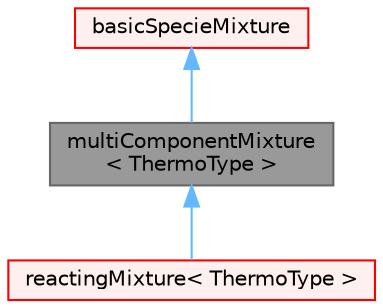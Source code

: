 digraph "multiComponentMixture&lt; ThermoType &gt;"
{
 // LATEX_PDF_SIZE
  bgcolor="transparent";
  edge [fontname=Helvetica,fontsize=10,labelfontname=Helvetica,labelfontsize=10];
  node [fontname=Helvetica,fontsize=10,shape=box,height=0.2,width=0.4];
  Node1 [id="Node000001",label="multiComponentMixture\l\< ThermoType \>",height=0.2,width=0.4,color="gray40", fillcolor="grey60", style="filled", fontcolor="black",tooltip="Foam::multiComponentMixture."];
  Node2 -> Node1 [id="edge1_Node000001_Node000002",dir="back",color="steelblue1",style="solid",tooltip=" "];
  Node2 [id="Node000002",label="basicSpecieMixture",height=0.2,width=0.4,color="red", fillcolor="#FFF0F0", style="filled",URL="$classFoam_1_1basicSpecieMixture.html",tooltip="Specialization of basicMultiComponentMixture for a mixture consisting of a number for molecular speci..."];
  Node1 -> Node5 [id="edge2_Node000001_Node000005",dir="back",color="steelblue1",style="solid",tooltip=" "];
  Node5 [id="Node000005",label="reactingMixture\< ThermoType \>",height=0.2,width=0.4,color="red", fillcolor="#FFF0F0", style="filled",URL="$classFoam_1_1reactingMixture.html",tooltip="Foam::reactingMixture."];
}
